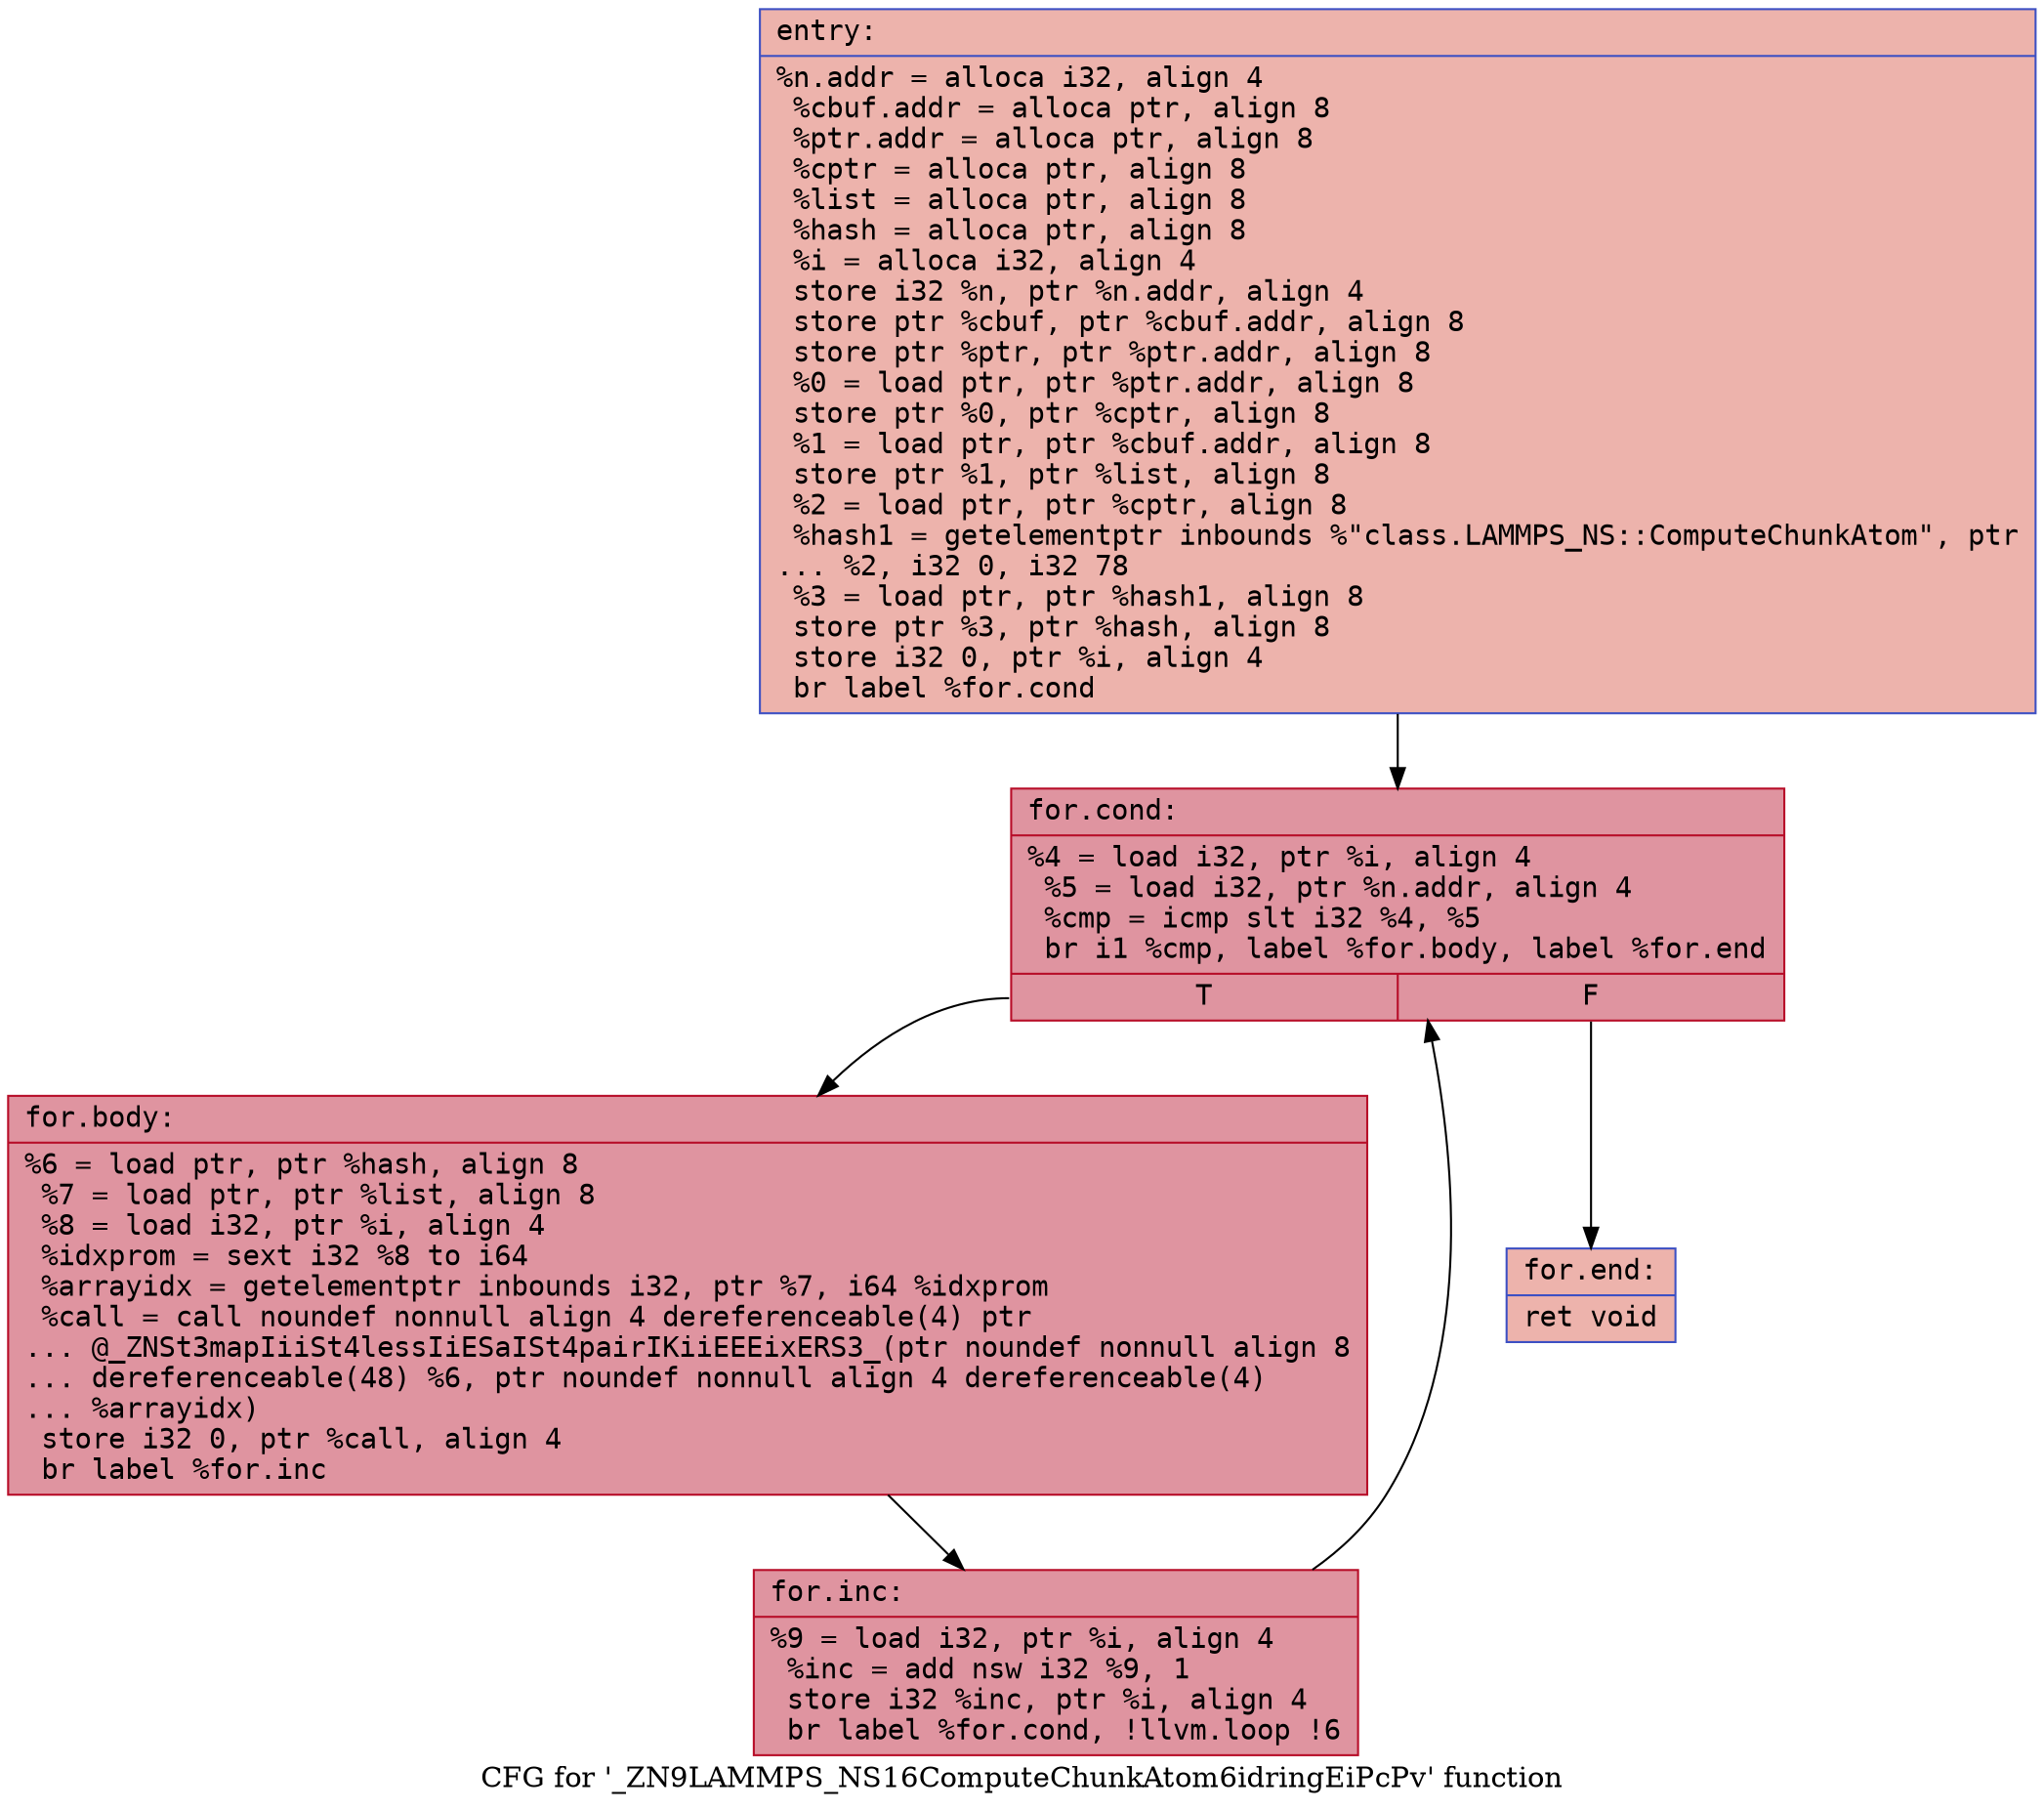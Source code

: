 digraph "CFG for '_ZN9LAMMPS_NS16ComputeChunkAtom6idringEiPcPv' function" {
	label="CFG for '_ZN9LAMMPS_NS16ComputeChunkAtom6idringEiPcPv' function";

	Node0x56369a90c0d0 [shape=record,color="#3d50c3ff", style=filled, fillcolor="#d6524470" fontname="Courier",label="{entry:\l|  %n.addr = alloca i32, align 4\l  %cbuf.addr = alloca ptr, align 8\l  %ptr.addr = alloca ptr, align 8\l  %cptr = alloca ptr, align 8\l  %list = alloca ptr, align 8\l  %hash = alloca ptr, align 8\l  %i = alloca i32, align 4\l  store i32 %n, ptr %n.addr, align 4\l  store ptr %cbuf, ptr %cbuf.addr, align 8\l  store ptr %ptr, ptr %ptr.addr, align 8\l  %0 = load ptr, ptr %ptr.addr, align 8\l  store ptr %0, ptr %cptr, align 8\l  %1 = load ptr, ptr %cbuf.addr, align 8\l  store ptr %1, ptr %list, align 8\l  %2 = load ptr, ptr %cptr, align 8\l  %hash1 = getelementptr inbounds %\"class.LAMMPS_NS::ComputeChunkAtom\", ptr\l... %2, i32 0, i32 78\l  %3 = load ptr, ptr %hash1, align 8\l  store ptr %3, ptr %hash, align 8\l  store i32 0, ptr %i, align 4\l  br label %for.cond\l}"];
	Node0x56369a90c0d0 -> Node0x56369a90cb30[tooltip="entry -> for.cond\nProbability 100.00%" ];
	Node0x56369a90cb30 [shape=record,color="#b70d28ff", style=filled, fillcolor="#b70d2870" fontname="Courier",label="{for.cond:\l|  %4 = load i32, ptr %i, align 4\l  %5 = load i32, ptr %n.addr, align 4\l  %cmp = icmp slt i32 %4, %5\l  br i1 %cmp, label %for.body, label %for.end\l|{<s0>T|<s1>F}}"];
	Node0x56369a90cb30:s0 -> Node0x56369a90cee0[tooltip="for.cond -> for.body\nProbability 96.88%" ];
	Node0x56369a90cb30:s1 -> Node0x56369a90cf60[tooltip="for.cond -> for.end\nProbability 3.12%" ];
	Node0x56369a90cee0 [shape=record,color="#b70d28ff", style=filled, fillcolor="#b70d2870" fontname="Courier",label="{for.body:\l|  %6 = load ptr, ptr %hash, align 8\l  %7 = load ptr, ptr %list, align 8\l  %8 = load i32, ptr %i, align 4\l  %idxprom = sext i32 %8 to i64\l  %arrayidx = getelementptr inbounds i32, ptr %7, i64 %idxprom\l  %call = call noundef nonnull align 4 dereferenceable(4) ptr\l... @_ZNSt3mapIiiSt4lessIiESaISt4pairIKiiEEEixERS3_(ptr noundef nonnull align 8\l... dereferenceable(48) %6, ptr noundef nonnull align 4 dereferenceable(4)\l... %arrayidx)\l  store i32 0, ptr %call, align 4\l  br label %for.inc\l}"];
	Node0x56369a90cee0 -> Node0x56369a90d550[tooltip="for.body -> for.inc\nProbability 100.00%" ];
	Node0x56369a90d550 [shape=record,color="#b70d28ff", style=filled, fillcolor="#b70d2870" fontname="Courier",label="{for.inc:\l|  %9 = load i32, ptr %i, align 4\l  %inc = add nsw i32 %9, 1\l  store i32 %inc, ptr %i, align 4\l  br label %for.cond, !llvm.loop !6\l}"];
	Node0x56369a90d550 -> Node0x56369a90cb30[tooltip="for.inc -> for.cond\nProbability 100.00%" ];
	Node0x56369a90cf60 [shape=record,color="#3d50c3ff", style=filled, fillcolor="#d6524470" fontname="Courier",label="{for.end:\l|  ret void\l}"];
}
